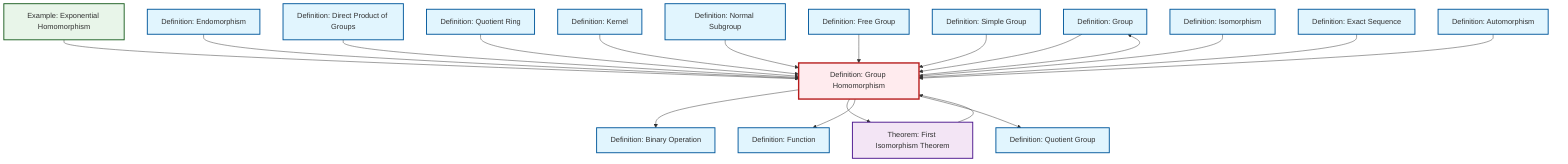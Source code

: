 graph TD
    classDef definition fill:#e1f5fe,stroke:#01579b,stroke-width:2px
    classDef theorem fill:#f3e5f5,stroke:#4a148c,stroke-width:2px
    classDef axiom fill:#fff3e0,stroke:#e65100,stroke-width:2px
    classDef example fill:#e8f5e9,stroke:#1b5e20,stroke-width:2px
    classDef current fill:#ffebee,stroke:#b71c1c,stroke-width:3px
    def-group["Definition: Group"]:::definition
    def-endomorphism["Definition: Endomorphism"]:::definition
    def-free-group["Definition: Free Group"]:::definition
    thm-first-isomorphism["Theorem: First Isomorphism Theorem"]:::theorem
    def-kernel["Definition: Kernel"]:::definition
    def-direct-product["Definition: Direct Product of Groups"]:::definition
    ex-exponential-homomorphism["Example: Exponential Homomorphism"]:::example
    def-quotient-group["Definition: Quotient Group"]:::definition
    def-automorphism["Definition: Automorphism"]:::definition
    def-simple-group["Definition: Simple Group"]:::definition
    def-quotient-ring["Definition: Quotient Ring"]:::definition
    def-normal-subgroup["Definition: Normal Subgroup"]:::definition
    def-isomorphism["Definition: Isomorphism"]:::definition
    def-exact-sequence["Definition: Exact Sequence"]:::definition
    def-homomorphism["Definition: Group Homomorphism"]:::definition
    def-binary-operation["Definition: Binary Operation"]:::definition
    def-function["Definition: Function"]:::definition
    ex-exponential-homomorphism --> def-homomorphism
    def-endomorphism --> def-homomorphism
    thm-first-isomorphism --> def-homomorphism
    def-homomorphism --> def-binary-operation
    def-direct-product --> def-homomorphism
    def-quotient-ring --> def-homomorphism
    def-kernel --> def-homomorphism
    def-normal-subgroup --> def-homomorphism
    def-homomorphism --> thm-first-isomorphism
    def-group --> def-homomorphism
    def-homomorphism --> def-function
    def-homomorphism --> def-quotient-group
    def-free-group --> def-homomorphism
    def-simple-group --> def-homomorphism
    def-isomorphism --> def-homomorphism
    def-exact-sequence --> def-homomorphism
    def-automorphism --> def-homomorphism
    def-homomorphism --> def-group
    class def-homomorphism current
